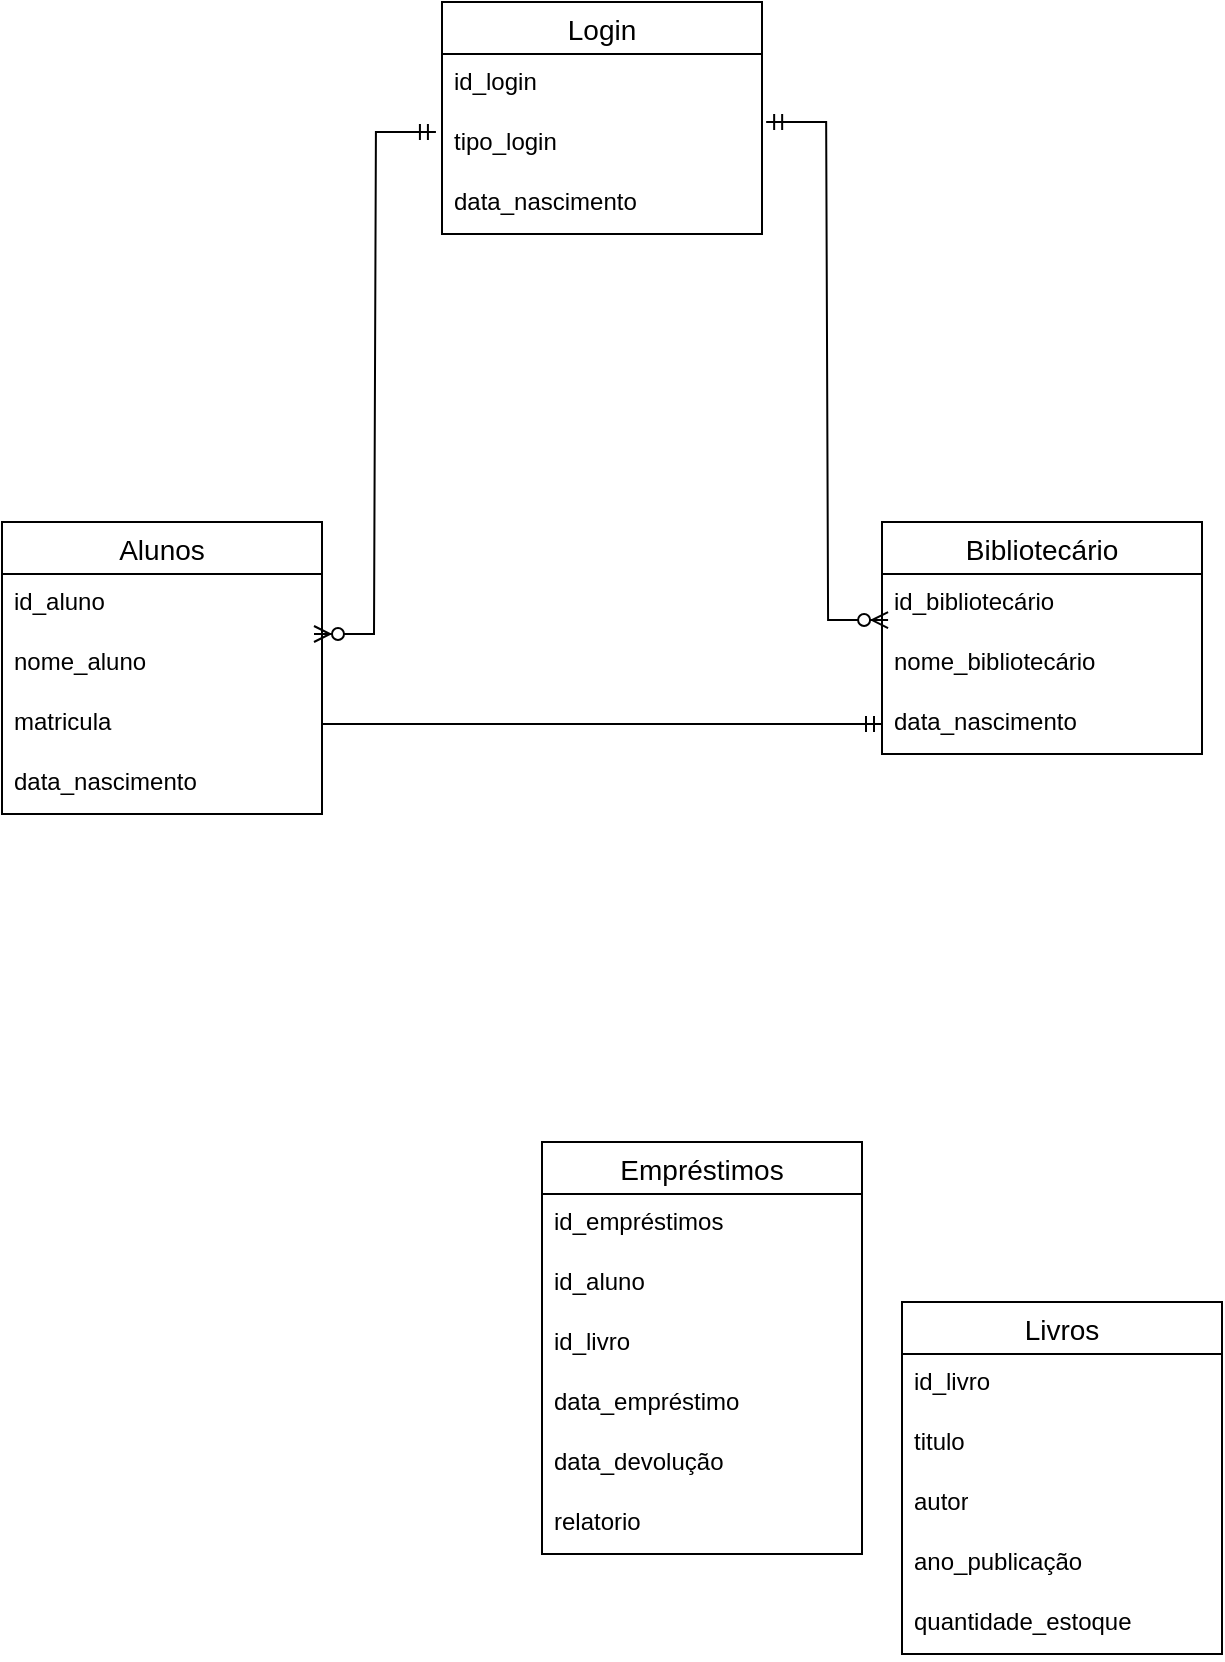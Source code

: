 <mxfile version="24.8.3">
  <diagram name="Página-1" id="2e1XQxYFbo6UwJVQ86AU">
    <mxGraphModel dx="1393" dy="796" grid="1" gridSize="10" guides="1" tooltips="1" connect="1" arrows="1" fold="1" page="1" pageScale="1" pageWidth="827" pageHeight="1169" math="0" shadow="0">
      <root>
        <mxCell id="0" />
        <mxCell id="1" parent="0" />
        <mxCell id="5xWcyWrsrBbX-IgCjBCv-1" value="Alunos" style="swimlane;fontStyle=0;childLayout=stackLayout;horizontal=1;startSize=26;horizontalStack=0;resizeParent=1;resizeParentMax=0;resizeLast=0;collapsible=1;marginBottom=0;align=center;fontSize=14;" vertex="1" parent="1">
          <mxGeometry x="100" y="380" width="160" height="146" as="geometry" />
        </mxCell>
        <mxCell id="5xWcyWrsrBbX-IgCjBCv-2" value="id_aluno" style="text;strokeColor=none;fillColor=none;spacingLeft=4;spacingRight=4;overflow=hidden;rotatable=0;points=[[0,0.5],[1,0.5]];portConstraint=eastwest;fontSize=12;whiteSpace=wrap;html=1;" vertex="1" parent="5xWcyWrsrBbX-IgCjBCv-1">
          <mxGeometry y="26" width="160" height="30" as="geometry" />
        </mxCell>
        <mxCell id="5xWcyWrsrBbX-IgCjBCv-3" value="nome_aluno" style="text;strokeColor=none;fillColor=none;spacingLeft=4;spacingRight=4;overflow=hidden;rotatable=0;points=[[0,0.5],[1,0.5]];portConstraint=eastwest;fontSize=12;whiteSpace=wrap;html=1;" vertex="1" parent="5xWcyWrsrBbX-IgCjBCv-1">
          <mxGeometry y="56" width="160" height="30" as="geometry" />
        </mxCell>
        <mxCell id="5xWcyWrsrBbX-IgCjBCv-4" value="matricula" style="text;strokeColor=none;fillColor=none;spacingLeft=4;spacingRight=4;overflow=hidden;rotatable=0;points=[[0,0.5],[1,0.5]];portConstraint=eastwest;fontSize=12;whiteSpace=wrap;html=1;" vertex="1" parent="5xWcyWrsrBbX-IgCjBCv-1">
          <mxGeometry y="86" width="160" height="30" as="geometry" />
        </mxCell>
        <mxCell id="5xWcyWrsrBbX-IgCjBCv-5" value="data_nascimento" style="text;strokeColor=none;fillColor=none;spacingLeft=4;spacingRight=4;overflow=hidden;rotatable=0;points=[[0,0.5],[1,0.5]];portConstraint=eastwest;fontSize=12;whiteSpace=wrap;html=1;" vertex="1" parent="5xWcyWrsrBbX-IgCjBCv-1">
          <mxGeometry y="116" width="160" height="30" as="geometry" />
        </mxCell>
        <mxCell id="5xWcyWrsrBbX-IgCjBCv-6" value="Livros" style="swimlane;fontStyle=0;childLayout=stackLayout;horizontal=1;startSize=26;horizontalStack=0;resizeParent=1;resizeParentMax=0;resizeLast=0;collapsible=1;marginBottom=0;align=center;fontSize=14;" vertex="1" parent="1">
          <mxGeometry x="550" y="770" width="160" height="176" as="geometry" />
        </mxCell>
        <mxCell id="5xWcyWrsrBbX-IgCjBCv-7" value="id_livro" style="text;strokeColor=none;fillColor=none;spacingLeft=4;spacingRight=4;overflow=hidden;rotatable=0;points=[[0,0.5],[1,0.5]];portConstraint=eastwest;fontSize=12;whiteSpace=wrap;html=1;" vertex="1" parent="5xWcyWrsrBbX-IgCjBCv-6">
          <mxGeometry y="26" width="160" height="30" as="geometry" />
        </mxCell>
        <mxCell id="5xWcyWrsrBbX-IgCjBCv-8" value="titulo" style="text;strokeColor=none;fillColor=none;spacingLeft=4;spacingRight=4;overflow=hidden;rotatable=0;points=[[0,0.5],[1,0.5]];portConstraint=eastwest;fontSize=12;whiteSpace=wrap;html=1;" vertex="1" parent="5xWcyWrsrBbX-IgCjBCv-6">
          <mxGeometry y="56" width="160" height="30" as="geometry" />
        </mxCell>
        <mxCell id="5xWcyWrsrBbX-IgCjBCv-9" value="autor" style="text;strokeColor=none;fillColor=none;spacingLeft=4;spacingRight=4;overflow=hidden;rotatable=0;points=[[0,0.5],[1,0.5]];portConstraint=eastwest;fontSize=12;whiteSpace=wrap;html=1;" vertex="1" parent="5xWcyWrsrBbX-IgCjBCv-6">
          <mxGeometry y="86" width="160" height="30" as="geometry" />
        </mxCell>
        <mxCell id="5xWcyWrsrBbX-IgCjBCv-10" value="ano_publicação" style="text;strokeColor=none;fillColor=none;spacingLeft=4;spacingRight=4;overflow=hidden;rotatable=0;points=[[0,0.5],[1,0.5]];portConstraint=eastwest;fontSize=12;whiteSpace=wrap;html=1;" vertex="1" parent="5xWcyWrsrBbX-IgCjBCv-6">
          <mxGeometry y="116" width="160" height="30" as="geometry" />
        </mxCell>
        <mxCell id="5xWcyWrsrBbX-IgCjBCv-11" value="quantidade_estoque" style="text;strokeColor=none;fillColor=none;spacingLeft=4;spacingRight=4;overflow=hidden;rotatable=0;points=[[0,0.5],[1,0.5]];portConstraint=eastwest;fontSize=12;whiteSpace=wrap;html=1;" vertex="1" parent="5xWcyWrsrBbX-IgCjBCv-6">
          <mxGeometry y="146" width="160" height="30" as="geometry" />
        </mxCell>
        <mxCell id="5xWcyWrsrBbX-IgCjBCv-12" value="Empréstimos" style="swimlane;fontStyle=0;childLayout=stackLayout;horizontal=1;startSize=26;horizontalStack=0;resizeParent=1;resizeParentMax=0;resizeLast=0;collapsible=1;marginBottom=0;align=center;fontSize=14;" vertex="1" parent="1">
          <mxGeometry x="370" y="690" width="160" height="206" as="geometry" />
        </mxCell>
        <mxCell id="5xWcyWrsrBbX-IgCjBCv-13" value="id_empréstimos" style="text;strokeColor=none;fillColor=none;spacingLeft=4;spacingRight=4;overflow=hidden;rotatable=0;points=[[0,0.5],[1,0.5]];portConstraint=eastwest;fontSize=12;whiteSpace=wrap;html=1;" vertex="1" parent="5xWcyWrsrBbX-IgCjBCv-12">
          <mxGeometry y="26" width="160" height="30" as="geometry" />
        </mxCell>
        <mxCell id="5xWcyWrsrBbX-IgCjBCv-14" value="id_aluno" style="text;strokeColor=none;fillColor=none;spacingLeft=4;spacingRight=4;overflow=hidden;rotatable=0;points=[[0,0.5],[1,0.5]];portConstraint=eastwest;fontSize=12;whiteSpace=wrap;html=1;" vertex="1" parent="5xWcyWrsrBbX-IgCjBCv-12">
          <mxGeometry y="56" width="160" height="30" as="geometry" />
        </mxCell>
        <mxCell id="5xWcyWrsrBbX-IgCjBCv-15" value="id_livro" style="text;strokeColor=none;fillColor=none;spacingLeft=4;spacingRight=4;overflow=hidden;rotatable=0;points=[[0,0.5],[1,0.5]];portConstraint=eastwest;fontSize=12;whiteSpace=wrap;html=1;" vertex="1" parent="5xWcyWrsrBbX-IgCjBCv-12">
          <mxGeometry y="86" width="160" height="30" as="geometry" />
        </mxCell>
        <mxCell id="5xWcyWrsrBbX-IgCjBCv-16" value="data_empréstimo" style="text;strokeColor=none;fillColor=none;spacingLeft=4;spacingRight=4;overflow=hidden;rotatable=0;points=[[0,0.5],[1,0.5]];portConstraint=eastwest;fontSize=12;whiteSpace=wrap;html=1;" vertex="1" parent="5xWcyWrsrBbX-IgCjBCv-12">
          <mxGeometry y="116" width="160" height="30" as="geometry" />
        </mxCell>
        <mxCell id="5xWcyWrsrBbX-IgCjBCv-17" value="data_devolução" style="text;strokeColor=none;fillColor=none;spacingLeft=4;spacingRight=4;overflow=hidden;rotatable=0;points=[[0,0.5],[1,0.5]];portConstraint=eastwest;fontSize=12;whiteSpace=wrap;html=1;" vertex="1" parent="5xWcyWrsrBbX-IgCjBCv-12">
          <mxGeometry y="146" width="160" height="30" as="geometry" />
        </mxCell>
        <mxCell id="5xWcyWrsrBbX-IgCjBCv-33" value="relatorio" style="text;strokeColor=none;fillColor=none;spacingLeft=4;spacingRight=4;overflow=hidden;rotatable=0;points=[[0,0.5],[1,0.5]];portConstraint=eastwest;fontSize=12;whiteSpace=wrap;html=1;" vertex="1" parent="5xWcyWrsrBbX-IgCjBCv-12">
          <mxGeometry y="176" width="160" height="30" as="geometry" />
        </mxCell>
        <mxCell id="5xWcyWrsrBbX-IgCjBCv-20" value="Bibliotecário" style="swimlane;fontStyle=0;childLayout=stackLayout;horizontal=1;startSize=26;horizontalStack=0;resizeParent=1;resizeParentMax=0;resizeLast=0;collapsible=1;marginBottom=0;align=center;fontSize=14;" vertex="1" parent="1">
          <mxGeometry x="540" y="380" width="160" height="116" as="geometry" />
        </mxCell>
        <mxCell id="5xWcyWrsrBbX-IgCjBCv-21" value="id_bibliotecário" style="text;strokeColor=none;fillColor=none;spacingLeft=4;spacingRight=4;overflow=hidden;rotatable=0;points=[[0,0.5],[1,0.5]];portConstraint=eastwest;fontSize=12;whiteSpace=wrap;html=1;" vertex="1" parent="5xWcyWrsrBbX-IgCjBCv-20">
          <mxGeometry y="26" width="160" height="30" as="geometry" />
        </mxCell>
        <mxCell id="5xWcyWrsrBbX-IgCjBCv-22" value="nome_bibliotecário" style="text;strokeColor=none;fillColor=none;spacingLeft=4;spacingRight=4;overflow=hidden;rotatable=0;points=[[0,0.5],[1,0.5]];portConstraint=eastwest;fontSize=12;whiteSpace=wrap;html=1;" vertex="1" parent="5xWcyWrsrBbX-IgCjBCv-20">
          <mxGeometry y="56" width="160" height="30" as="geometry" />
        </mxCell>
        <mxCell id="5xWcyWrsrBbX-IgCjBCv-24" value="data_nascimento" style="text;strokeColor=none;fillColor=none;spacingLeft=4;spacingRight=4;overflow=hidden;rotatable=0;points=[[0,0.5],[1,0.5]];portConstraint=eastwest;fontSize=12;whiteSpace=wrap;html=1;" vertex="1" parent="5xWcyWrsrBbX-IgCjBCv-20">
          <mxGeometry y="86" width="160" height="30" as="geometry" />
        </mxCell>
        <mxCell id="5xWcyWrsrBbX-IgCjBCv-25" value="Login" style="swimlane;fontStyle=0;childLayout=stackLayout;horizontal=1;startSize=26;horizontalStack=0;resizeParent=1;resizeParentMax=0;resizeLast=0;collapsible=1;marginBottom=0;align=center;fontSize=14;" vertex="1" parent="1">
          <mxGeometry x="320" y="120" width="160" height="116" as="geometry" />
        </mxCell>
        <mxCell id="5xWcyWrsrBbX-IgCjBCv-26" value="id_login" style="text;strokeColor=none;fillColor=none;spacingLeft=4;spacingRight=4;overflow=hidden;rotatable=0;points=[[0,0.5],[1,0.5]];portConstraint=eastwest;fontSize=12;whiteSpace=wrap;html=1;" vertex="1" parent="5xWcyWrsrBbX-IgCjBCv-25">
          <mxGeometry y="26" width="160" height="30" as="geometry" />
        </mxCell>
        <mxCell id="5xWcyWrsrBbX-IgCjBCv-27" value="tipo_login" style="text;strokeColor=none;fillColor=none;spacingLeft=4;spacingRight=4;overflow=hidden;rotatable=0;points=[[0,0.5],[1,0.5]];portConstraint=eastwest;fontSize=12;whiteSpace=wrap;html=1;" vertex="1" parent="5xWcyWrsrBbX-IgCjBCv-25">
          <mxGeometry y="56" width="160" height="30" as="geometry" />
        </mxCell>
        <mxCell id="5xWcyWrsrBbX-IgCjBCv-28" value="data_nascimento" style="text;strokeColor=none;fillColor=none;spacingLeft=4;spacingRight=4;overflow=hidden;rotatable=0;points=[[0,0.5],[1,0.5]];portConstraint=eastwest;fontSize=12;whiteSpace=wrap;html=1;" vertex="1" parent="5xWcyWrsrBbX-IgCjBCv-25">
          <mxGeometry y="86" width="160" height="30" as="geometry" />
        </mxCell>
        <mxCell id="5xWcyWrsrBbX-IgCjBCv-35" value="" style="edgeStyle=entityRelationEdgeStyle;fontSize=12;html=1;endArrow=ERmandOne;rounded=0;exitX=1;exitY=0.5;exitDx=0;exitDy=0;entryX=0;entryY=0.5;entryDx=0;entryDy=0;" edge="1" parent="1" source="5xWcyWrsrBbX-IgCjBCv-4" target="5xWcyWrsrBbX-IgCjBCv-24">
          <mxGeometry width="100" height="100" relative="1" as="geometry">
            <mxPoint x="360" y="660" as="sourcePoint" />
            <mxPoint x="460" y="560" as="targetPoint" />
          </mxGeometry>
        </mxCell>
        <mxCell id="5xWcyWrsrBbX-IgCjBCv-36" value="" style="edgeStyle=entityRelationEdgeStyle;fontSize=12;html=1;endArrow=ERzeroToMany;startArrow=ERmandOne;rounded=0;entryX=0.975;entryY=0;entryDx=0;entryDy=0;entryPerimeter=0;exitX=-0.019;exitY=0.3;exitDx=0;exitDy=0;exitPerimeter=0;" edge="1" parent="1" source="5xWcyWrsrBbX-IgCjBCv-27" target="5xWcyWrsrBbX-IgCjBCv-3">
          <mxGeometry width="100" height="100" relative="1" as="geometry">
            <mxPoint x="360" y="560" as="sourcePoint" />
            <mxPoint x="460" y="460" as="targetPoint" />
            <Array as="points">
              <mxPoint x="290" y="433" />
              <mxPoint x="300" y="433" />
            </Array>
          </mxGeometry>
        </mxCell>
        <mxCell id="5xWcyWrsrBbX-IgCjBCv-37" value="" style="edgeStyle=entityRelationEdgeStyle;fontSize=12;html=1;endArrow=ERzeroToMany;startArrow=ERmandOne;rounded=0;entryX=0.019;entryY=0.767;entryDx=0;entryDy=0;entryPerimeter=0;exitX=1.013;exitY=0.133;exitDx=0;exitDy=0;exitPerimeter=0;" edge="1" parent="1" source="5xWcyWrsrBbX-IgCjBCv-27" target="5xWcyWrsrBbX-IgCjBCv-21">
          <mxGeometry width="100" height="100" relative="1" as="geometry">
            <mxPoint x="360" y="560" as="sourcePoint" />
            <mxPoint x="460" y="460" as="targetPoint" />
          </mxGeometry>
        </mxCell>
      </root>
    </mxGraphModel>
  </diagram>
</mxfile>
